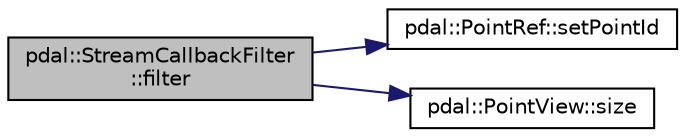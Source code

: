digraph "pdal::StreamCallbackFilter::filter"
{
  edge [fontname="Helvetica",fontsize="10",labelfontname="Helvetica",labelfontsize="10"];
  node [fontname="Helvetica",fontsize="10",shape=record];
  rankdir="LR";
  Node1 [label="pdal::StreamCallbackFilter\l::filter",height=0.2,width=0.4,color="black", fillcolor="grey75", style="filled", fontcolor="black"];
  Node1 -> Node2 [color="midnightblue",fontsize="10",style="solid",fontname="Helvetica"];
  Node2 [label="pdal::PointRef::setPointId",height=0.2,width=0.4,color="black", fillcolor="white", style="filled",URL="$classpdal_1_1PointRef.html#af2252f383598b06c0756a6f0e9bad258"];
  Node1 -> Node3 [color="midnightblue",fontsize="10",style="solid",fontname="Helvetica"];
  Node3 [label="pdal::PointView::size",height=0.2,width=0.4,color="black", fillcolor="white", style="filled",URL="$classpdal_1_1PointView.html#a4c2fba9b5d7a61f19a558bb08405555d"];
}
